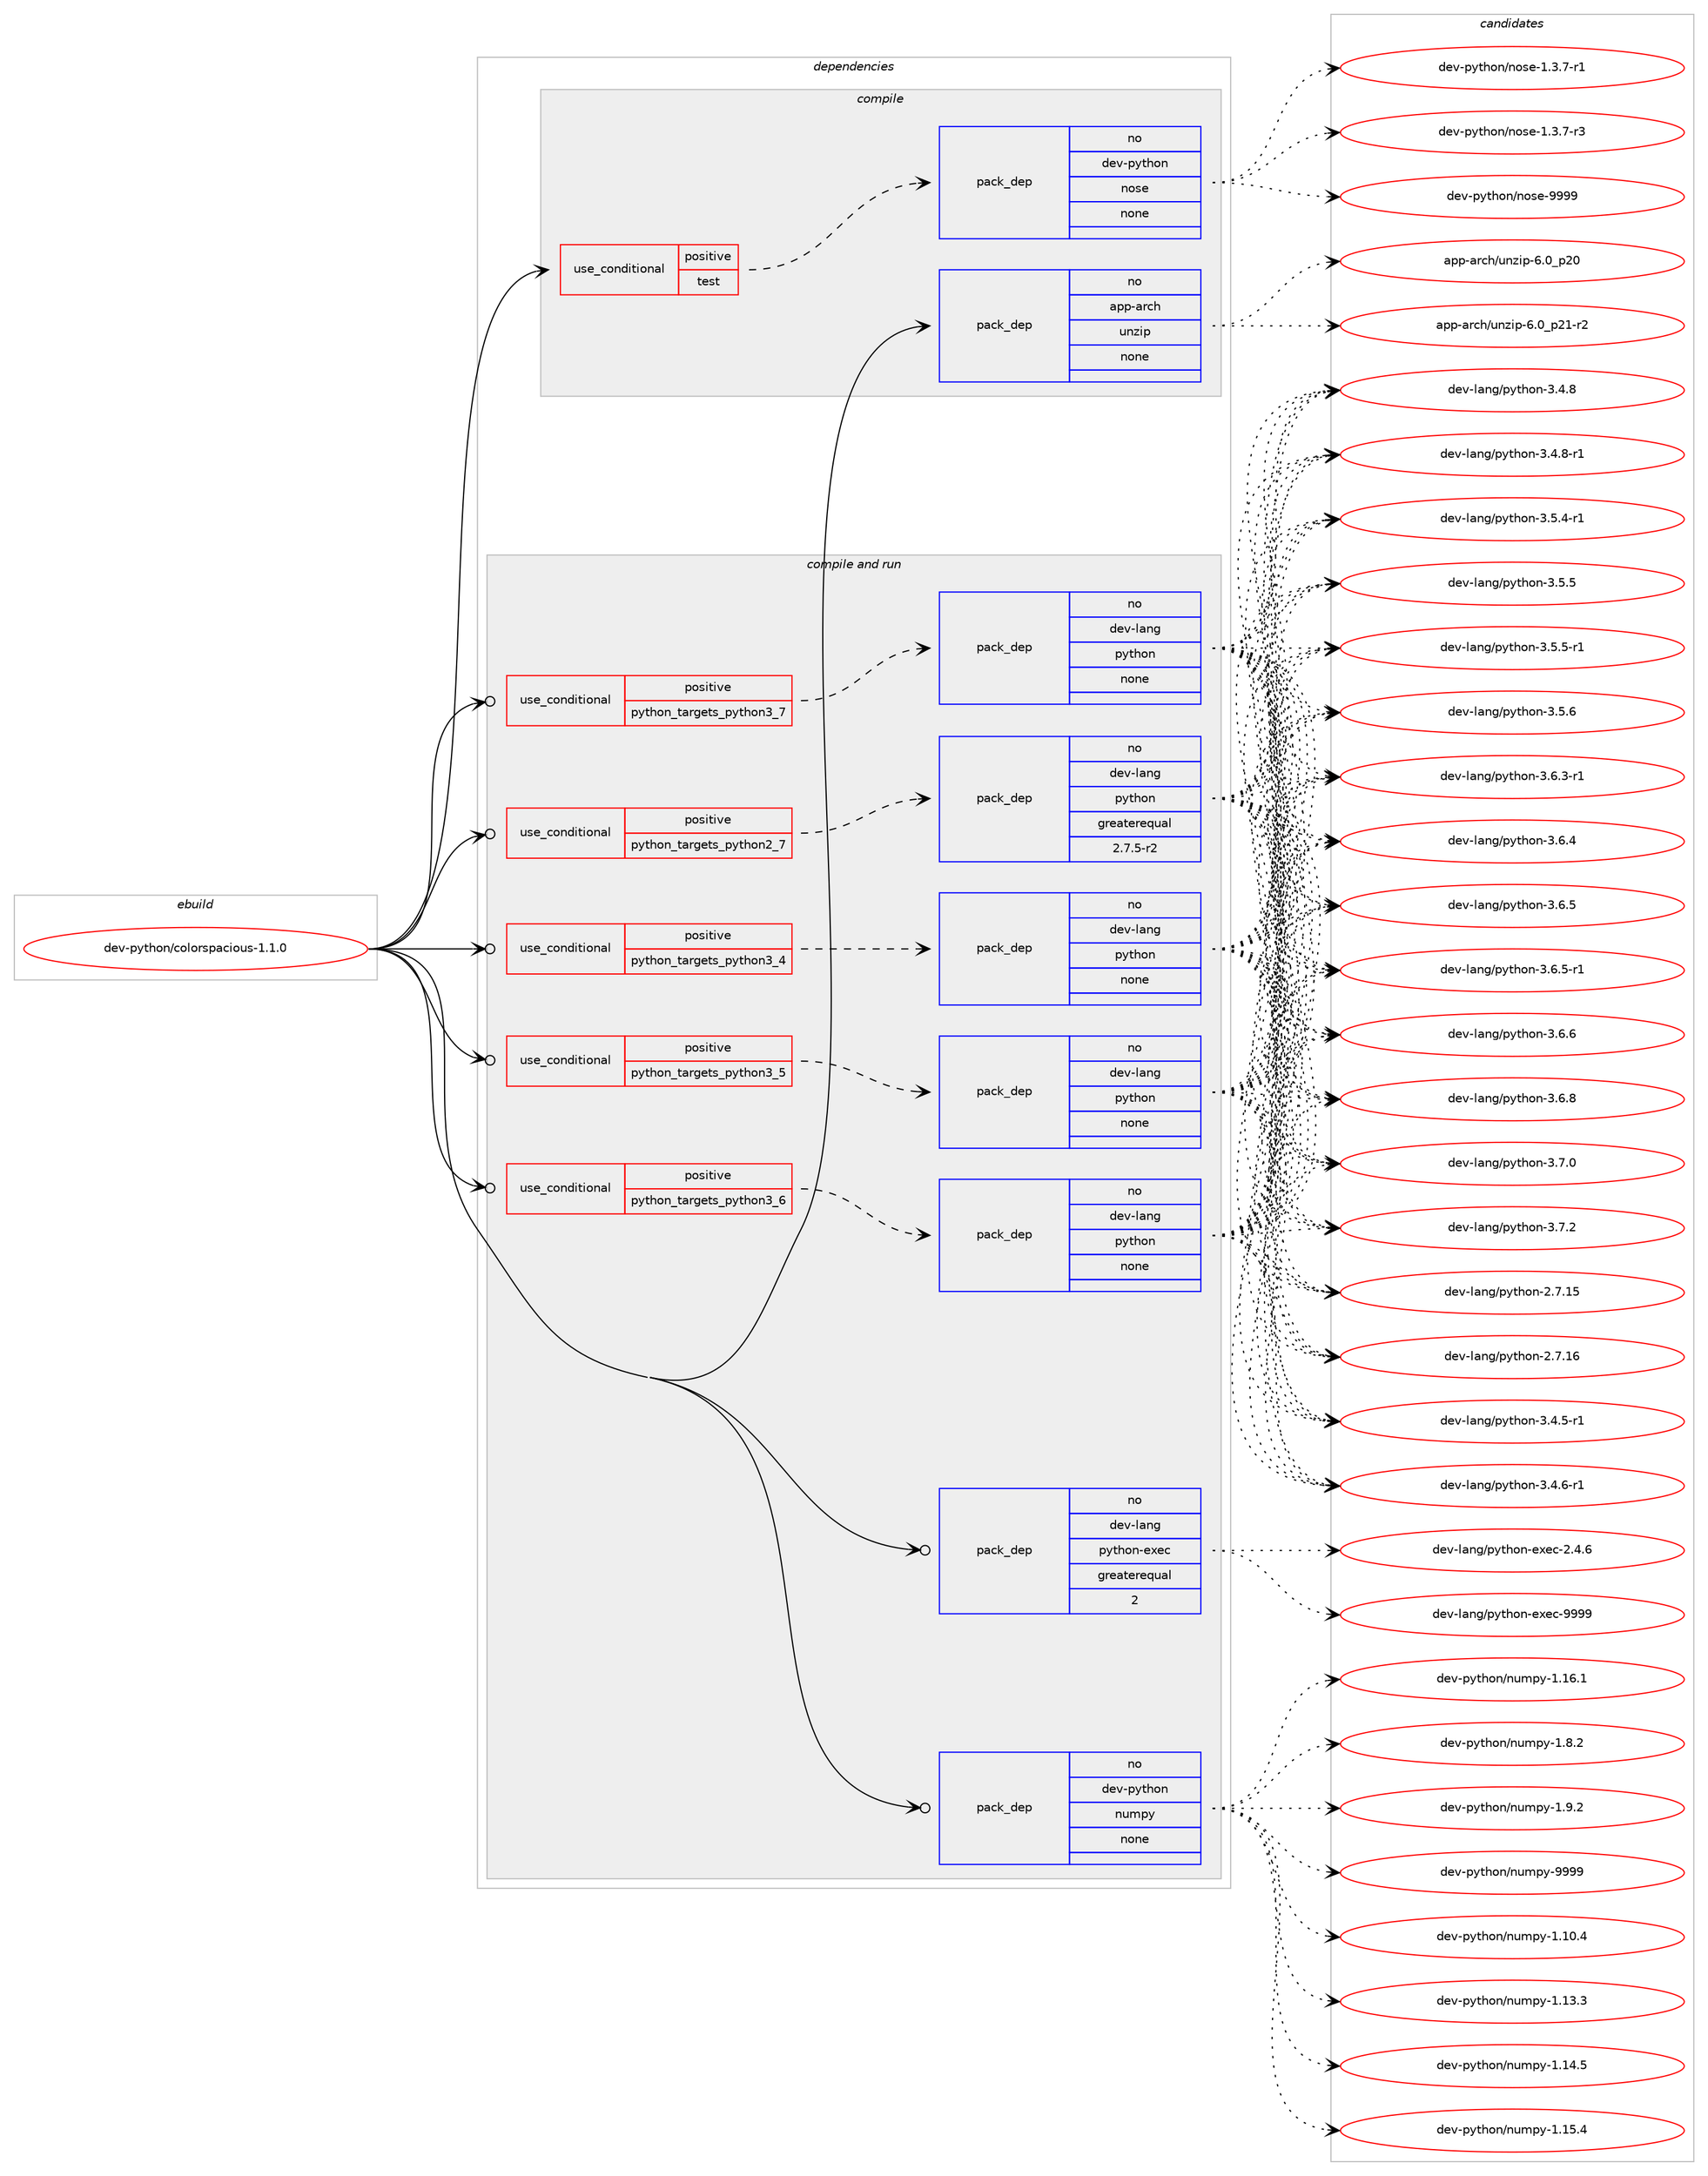 digraph prolog {

# *************
# Graph options
# *************

newrank=true;
concentrate=true;
compound=true;
graph [rankdir=LR,fontname=Helvetica,fontsize=10,ranksep=1.5];#, ranksep=2.5, nodesep=0.2];
edge  [arrowhead=vee];
node  [fontname=Helvetica,fontsize=10];

# **********
# The ebuild
# **********

subgraph cluster_leftcol {
color=gray;
rank=same;
label=<<i>ebuild</i>>;
id [label="dev-python/colorspacious-1.1.0", color=red, width=4, href="../dev-python/colorspacious-1.1.0.svg"];
}

# ****************
# The dependencies
# ****************

subgraph cluster_midcol {
color=gray;
label=<<i>dependencies</i>>;
subgraph cluster_compile {
fillcolor="#eeeeee";
style=filled;
label=<<i>compile</i>>;
subgraph cond372595 {
dependency1403976 [label=<<TABLE BORDER="0" CELLBORDER="1" CELLSPACING="0" CELLPADDING="4"><TR><TD ROWSPAN="3" CELLPADDING="10">use_conditional</TD></TR><TR><TD>positive</TD></TR><TR><TD>test</TD></TR></TABLE>>, shape=none, color=red];
subgraph pack1008146 {
dependency1403977 [label=<<TABLE BORDER="0" CELLBORDER="1" CELLSPACING="0" CELLPADDING="4" WIDTH="220"><TR><TD ROWSPAN="6" CELLPADDING="30">pack_dep</TD></TR><TR><TD WIDTH="110">no</TD></TR><TR><TD>dev-python</TD></TR><TR><TD>nose</TD></TR><TR><TD>none</TD></TR><TR><TD></TD></TR></TABLE>>, shape=none, color=blue];
}
dependency1403976:e -> dependency1403977:w [weight=20,style="dashed",arrowhead="vee"];
}
id:e -> dependency1403976:w [weight=20,style="solid",arrowhead="vee"];
subgraph pack1008147 {
dependency1403978 [label=<<TABLE BORDER="0" CELLBORDER="1" CELLSPACING="0" CELLPADDING="4" WIDTH="220"><TR><TD ROWSPAN="6" CELLPADDING="30">pack_dep</TD></TR><TR><TD WIDTH="110">no</TD></TR><TR><TD>app-arch</TD></TR><TR><TD>unzip</TD></TR><TR><TD>none</TD></TR><TR><TD></TD></TR></TABLE>>, shape=none, color=blue];
}
id:e -> dependency1403978:w [weight=20,style="solid",arrowhead="vee"];
}
subgraph cluster_compileandrun {
fillcolor="#eeeeee";
style=filled;
label=<<i>compile and run</i>>;
subgraph cond372596 {
dependency1403979 [label=<<TABLE BORDER="0" CELLBORDER="1" CELLSPACING="0" CELLPADDING="4"><TR><TD ROWSPAN="3" CELLPADDING="10">use_conditional</TD></TR><TR><TD>positive</TD></TR><TR><TD>python_targets_python2_7</TD></TR></TABLE>>, shape=none, color=red];
subgraph pack1008148 {
dependency1403980 [label=<<TABLE BORDER="0" CELLBORDER="1" CELLSPACING="0" CELLPADDING="4" WIDTH="220"><TR><TD ROWSPAN="6" CELLPADDING="30">pack_dep</TD></TR><TR><TD WIDTH="110">no</TD></TR><TR><TD>dev-lang</TD></TR><TR><TD>python</TD></TR><TR><TD>greaterequal</TD></TR><TR><TD>2.7.5-r2</TD></TR></TABLE>>, shape=none, color=blue];
}
dependency1403979:e -> dependency1403980:w [weight=20,style="dashed",arrowhead="vee"];
}
id:e -> dependency1403979:w [weight=20,style="solid",arrowhead="odotvee"];
subgraph cond372597 {
dependency1403981 [label=<<TABLE BORDER="0" CELLBORDER="1" CELLSPACING="0" CELLPADDING="4"><TR><TD ROWSPAN="3" CELLPADDING="10">use_conditional</TD></TR><TR><TD>positive</TD></TR><TR><TD>python_targets_python3_4</TD></TR></TABLE>>, shape=none, color=red];
subgraph pack1008149 {
dependency1403982 [label=<<TABLE BORDER="0" CELLBORDER="1" CELLSPACING="0" CELLPADDING="4" WIDTH="220"><TR><TD ROWSPAN="6" CELLPADDING="30">pack_dep</TD></TR><TR><TD WIDTH="110">no</TD></TR><TR><TD>dev-lang</TD></TR><TR><TD>python</TD></TR><TR><TD>none</TD></TR><TR><TD></TD></TR></TABLE>>, shape=none, color=blue];
}
dependency1403981:e -> dependency1403982:w [weight=20,style="dashed",arrowhead="vee"];
}
id:e -> dependency1403981:w [weight=20,style="solid",arrowhead="odotvee"];
subgraph cond372598 {
dependency1403983 [label=<<TABLE BORDER="0" CELLBORDER="1" CELLSPACING="0" CELLPADDING="4"><TR><TD ROWSPAN="3" CELLPADDING="10">use_conditional</TD></TR><TR><TD>positive</TD></TR><TR><TD>python_targets_python3_5</TD></TR></TABLE>>, shape=none, color=red];
subgraph pack1008150 {
dependency1403984 [label=<<TABLE BORDER="0" CELLBORDER="1" CELLSPACING="0" CELLPADDING="4" WIDTH="220"><TR><TD ROWSPAN="6" CELLPADDING="30">pack_dep</TD></TR><TR><TD WIDTH="110">no</TD></TR><TR><TD>dev-lang</TD></TR><TR><TD>python</TD></TR><TR><TD>none</TD></TR><TR><TD></TD></TR></TABLE>>, shape=none, color=blue];
}
dependency1403983:e -> dependency1403984:w [weight=20,style="dashed",arrowhead="vee"];
}
id:e -> dependency1403983:w [weight=20,style="solid",arrowhead="odotvee"];
subgraph cond372599 {
dependency1403985 [label=<<TABLE BORDER="0" CELLBORDER="1" CELLSPACING="0" CELLPADDING="4"><TR><TD ROWSPAN="3" CELLPADDING="10">use_conditional</TD></TR><TR><TD>positive</TD></TR><TR><TD>python_targets_python3_6</TD></TR></TABLE>>, shape=none, color=red];
subgraph pack1008151 {
dependency1403986 [label=<<TABLE BORDER="0" CELLBORDER="1" CELLSPACING="0" CELLPADDING="4" WIDTH="220"><TR><TD ROWSPAN="6" CELLPADDING="30">pack_dep</TD></TR><TR><TD WIDTH="110">no</TD></TR><TR><TD>dev-lang</TD></TR><TR><TD>python</TD></TR><TR><TD>none</TD></TR><TR><TD></TD></TR></TABLE>>, shape=none, color=blue];
}
dependency1403985:e -> dependency1403986:w [weight=20,style="dashed",arrowhead="vee"];
}
id:e -> dependency1403985:w [weight=20,style="solid",arrowhead="odotvee"];
subgraph cond372600 {
dependency1403987 [label=<<TABLE BORDER="0" CELLBORDER="1" CELLSPACING="0" CELLPADDING="4"><TR><TD ROWSPAN="3" CELLPADDING="10">use_conditional</TD></TR><TR><TD>positive</TD></TR><TR><TD>python_targets_python3_7</TD></TR></TABLE>>, shape=none, color=red];
subgraph pack1008152 {
dependency1403988 [label=<<TABLE BORDER="0" CELLBORDER="1" CELLSPACING="0" CELLPADDING="4" WIDTH="220"><TR><TD ROWSPAN="6" CELLPADDING="30">pack_dep</TD></TR><TR><TD WIDTH="110">no</TD></TR><TR><TD>dev-lang</TD></TR><TR><TD>python</TD></TR><TR><TD>none</TD></TR><TR><TD></TD></TR></TABLE>>, shape=none, color=blue];
}
dependency1403987:e -> dependency1403988:w [weight=20,style="dashed",arrowhead="vee"];
}
id:e -> dependency1403987:w [weight=20,style="solid",arrowhead="odotvee"];
subgraph pack1008153 {
dependency1403989 [label=<<TABLE BORDER="0" CELLBORDER="1" CELLSPACING="0" CELLPADDING="4" WIDTH="220"><TR><TD ROWSPAN="6" CELLPADDING="30">pack_dep</TD></TR><TR><TD WIDTH="110">no</TD></TR><TR><TD>dev-lang</TD></TR><TR><TD>python-exec</TD></TR><TR><TD>greaterequal</TD></TR><TR><TD>2</TD></TR></TABLE>>, shape=none, color=blue];
}
id:e -> dependency1403989:w [weight=20,style="solid",arrowhead="odotvee"];
subgraph pack1008154 {
dependency1403990 [label=<<TABLE BORDER="0" CELLBORDER="1" CELLSPACING="0" CELLPADDING="4" WIDTH="220"><TR><TD ROWSPAN="6" CELLPADDING="30">pack_dep</TD></TR><TR><TD WIDTH="110">no</TD></TR><TR><TD>dev-python</TD></TR><TR><TD>numpy</TD></TR><TR><TD>none</TD></TR><TR><TD></TD></TR></TABLE>>, shape=none, color=blue];
}
id:e -> dependency1403990:w [weight=20,style="solid",arrowhead="odotvee"];
}
subgraph cluster_run {
fillcolor="#eeeeee";
style=filled;
label=<<i>run</i>>;
}
}

# **************
# The candidates
# **************

subgraph cluster_choices {
rank=same;
color=gray;
label=<<i>candidates</i>>;

subgraph choice1008146 {
color=black;
nodesep=1;
choice10010111845112121116104111110471101111151014549465146554511449 [label="dev-python/nose-1.3.7-r1", color=red, width=4,href="../dev-python/nose-1.3.7-r1.svg"];
choice10010111845112121116104111110471101111151014549465146554511451 [label="dev-python/nose-1.3.7-r3", color=red, width=4,href="../dev-python/nose-1.3.7-r3.svg"];
choice10010111845112121116104111110471101111151014557575757 [label="dev-python/nose-9999", color=red, width=4,href="../dev-python/nose-9999.svg"];
dependency1403977:e -> choice10010111845112121116104111110471101111151014549465146554511449:w [style=dotted,weight="100"];
dependency1403977:e -> choice10010111845112121116104111110471101111151014549465146554511451:w [style=dotted,weight="100"];
dependency1403977:e -> choice10010111845112121116104111110471101111151014557575757:w [style=dotted,weight="100"];
}
subgraph choice1008147 {
color=black;
nodesep=1;
choice971121124597114991044711711012210511245544648951125048 [label="app-arch/unzip-6.0_p20", color=red, width=4,href="../app-arch/unzip-6.0_p20.svg"];
choice9711211245971149910447117110122105112455446489511250494511450 [label="app-arch/unzip-6.0_p21-r2", color=red, width=4,href="../app-arch/unzip-6.0_p21-r2.svg"];
dependency1403978:e -> choice971121124597114991044711711012210511245544648951125048:w [style=dotted,weight="100"];
dependency1403978:e -> choice9711211245971149910447117110122105112455446489511250494511450:w [style=dotted,weight="100"];
}
subgraph choice1008148 {
color=black;
nodesep=1;
choice10010111845108971101034711212111610411111045504655464953 [label="dev-lang/python-2.7.15", color=red, width=4,href="../dev-lang/python-2.7.15.svg"];
choice10010111845108971101034711212111610411111045504655464954 [label="dev-lang/python-2.7.16", color=red, width=4,href="../dev-lang/python-2.7.16.svg"];
choice1001011184510897110103471121211161041111104551465246534511449 [label="dev-lang/python-3.4.5-r1", color=red, width=4,href="../dev-lang/python-3.4.5-r1.svg"];
choice1001011184510897110103471121211161041111104551465246544511449 [label="dev-lang/python-3.4.6-r1", color=red, width=4,href="../dev-lang/python-3.4.6-r1.svg"];
choice100101118451089711010347112121116104111110455146524656 [label="dev-lang/python-3.4.8", color=red, width=4,href="../dev-lang/python-3.4.8.svg"];
choice1001011184510897110103471121211161041111104551465246564511449 [label="dev-lang/python-3.4.8-r1", color=red, width=4,href="../dev-lang/python-3.4.8-r1.svg"];
choice1001011184510897110103471121211161041111104551465346524511449 [label="dev-lang/python-3.5.4-r1", color=red, width=4,href="../dev-lang/python-3.5.4-r1.svg"];
choice100101118451089711010347112121116104111110455146534653 [label="dev-lang/python-3.5.5", color=red, width=4,href="../dev-lang/python-3.5.5.svg"];
choice1001011184510897110103471121211161041111104551465346534511449 [label="dev-lang/python-3.5.5-r1", color=red, width=4,href="../dev-lang/python-3.5.5-r1.svg"];
choice100101118451089711010347112121116104111110455146534654 [label="dev-lang/python-3.5.6", color=red, width=4,href="../dev-lang/python-3.5.6.svg"];
choice1001011184510897110103471121211161041111104551465446514511449 [label="dev-lang/python-3.6.3-r1", color=red, width=4,href="../dev-lang/python-3.6.3-r1.svg"];
choice100101118451089711010347112121116104111110455146544652 [label="dev-lang/python-3.6.4", color=red, width=4,href="../dev-lang/python-3.6.4.svg"];
choice100101118451089711010347112121116104111110455146544653 [label="dev-lang/python-3.6.5", color=red, width=4,href="../dev-lang/python-3.6.5.svg"];
choice1001011184510897110103471121211161041111104551465446534511449 [label="dev-lang/python-3.6.5-r1", color=red, width=4,href="../dev-lang/python-3.6.5-r1.svg"];
choice100101118451089711010347112121116104111110455146544654 [label="dev-lang/python-3.6.6", color=red, width=4,href="../dev-lang/python-3.6.6.svg"];
choice100101118451089711010347112121116104111110455146544656 [label="dev-lang/python-3.6.8", color=red, width=4,href="../dev-lang/python-3.6.8.svg"];
choice100101118451089711010347112121116104111110455146554648 [label="dev-lang/python-3.7.0", color=red, width=4,href="../dev-lang/python-3.7.0.svg"];
choice100101118451089711010347112121116104111110455146554650 [label="dev-lang/python-3.7.2", color=red, width=4,href="../dev-lang/python-3.7.2.svg"];
dependency1403980:e -> choice10010111845108971101034711212111610411111045504655464953:w [style=dotted,weight="100"];
dependency1403980:e -> choice10010111845108971101034711212111610411111045504655464954:w [style=dotted,weight="100"];
dependency1403980:e -> choice1001011184510897110103471121211161041111104551465246534511449:w [style=dotted,weight="100"];
dependency1403980:e -> choice1001011184510897110103471121211161041111104551465246544511449:w [style=dotted,weight="100"];
dependency1403980:e -> choice100101118451089711010347112121116104111110455146524656:w [style=dotted,weight="100"];
dependency1403980:e -> choice1001011184510897110103471121211161041111104551465246564511449:w [style=dotted,weight="100"];
dependency1403980:e -> choice1001011184510897110103471121211161041111104551465346524511449:w [style=dotted,weight="100"];
dependency1403980:e -> choice100101118451089711010347112121116104111110455146534653:w [style=dotted,weight="100"];
dependency1403980:e -> choice1001011184510897110103471121211161041111104551465346534511449:w [style=dotted,weight="100"];
dependency1403980:e -> choice100101118451089711010347112121116104111110455146534654:w [style=dotted,weight="100"];
dependency1403980:e -> choice1001011184510897110103471121211161041111104551465446514511449:w [style=dotted,weight="100"];
dependency1403980:e -> choice100101118451089711010347112121116104111110455146544652:w [style=dotted,weight="100"];
dependency1403980:e -> choice100101118451089711010347112121116104111110455146544653:w [style=dotted,weight="100"];
dependency1403980:e -> choice1001011184510897110103471121211161041111104551465446534511449:w [style=dotted,weight="100"];
dependency1403980:e -> choice100101118451089711010347112121116104111110455146544654:w [style=dotted,weight="100"];
dependency1403980:e -> choice100101118451089711010347112121116104111110455146544656:w [style=dotted,weight="100"];
dependency1403980:e -> choice100101118451089711010347112121116104111110455146554648:w [style=dotted,weight="100"];
dependency1403980:e -> choice100101118451089711010347112121116104111110455146554650:w [style=dotted,weight="100"];
}
subgraph choice1008149 {
color=black;
nodesep=1;
choice10010111845108971101034711212111610411111045504655464953 [label="dev-lang/python-2.7.15", color=red, width=4,href="../dev-lang/python-2.7.15.svg"];
choice10010111845108971101034711212111610411111045504655464954 [label="dev-lang/python-2.7.16", color=red, width=4,href="../dev-lang/python-2.7.16.svg"];
choice1001011184510897110103471121211161041111104551465246534511449 [label="dev-lang/python-3.4.5-r1", color=red, width=4,href="../dev-lang/python-3.4.5-r1.svg"];
choice1001011184510897110103471121211161041111104551465246544511449 [label="dev-lang/python-3.4.6-r1", color=red, width=4,href="../dev-lang/python-3.4.6-r1.svg"];
choice100101118451089711010347112121116104111110455146524656 [label="dev-lang/python-3.4.8", color=red, width=4,href="../dev-lang/python-3.4.8.svg"];
choice1001011184510897110103471121211161041111104551465246564511449 [label="dev-lang/python-3.4.8-r1", color=red, width=4,href="../dev-lang/python-3.4.8-r1.svg"];
choice1001011184510897110103471121211161041111104551465346524511449 [label="dev-lang/python-3.5.4-r1", color=red, width=4,href="../dev-lang/python-3.5.4-r1.svg"];
choice100101118451089711010347112121116104111110455146534653 [label="dev-lang/python-3.5.5", color=red, width=4,href="../dev-lang/python-3.5.5.svg"];
choice1001011184510897110103471121211161041111104551465346534511449 [label="dev-lang/python-3.5.5-r1", color=red, width=4,href="../dev-lang/python-3.5.5-r1.svg"];
choice100101118451089711010347112121116104111110455146534654 [label="dev-lang/python-3.5.6", color=red, width=4,href="../dev-lang/python-3.5.6.svg"];
choice1001011184510897110103471121211161041111104551465446514511449 [label="dev-lang/python-3.6.3-r1", color=red, width=4,href="../dev-lang/python-3.6.3-r1.svg"];
choice100101118451089711010347112121116104111110455146544652 [label="dev-lang/python-3.6.4", color=red, width=4,href="../dev-lang/python-3.6.4.svg"];
choice100101118451089711010347112121116104111110455146544653 [label="dev-lang/python-3.6.5", color=red, width=4,href="../dev-lang/python-3.6.5.svg"];
choice1001011184510897110103471121211161041111104551465446534511449 [label="dev-lang/python-3.6.5-r1", color=red, width=4,href="../dev-lang/python-3.6.5-r1.svg"];
choice100101118451089711010347112121116104111110455146544654 [label="dev-lang/python-3.6.6", color=red, width=4,href="../dev-lang/python-3.6.6.svg"];
choice100101118451089711010347112121116104111110455146544656 [label="dev-lang/python-3.6.8", color=red, width=4,href="../dev-lang/python-3.6.8.svg"];
choice100101118451089711010347112121116104111110455146554648 [label="dev-lang/python-3.7.0", color=red, width=4,href="../dev-lang/python-3.7.0.svg"];
choice100101118451089711010347112121116104111110455146554650 [label="dev-lang/python-3.7.2", color=red, width=4,href="../dev-lang/python-3.7.2.svg"];
dependency1403982:e -> choice10010111845108971101034711212111610411111045504655464953:w [style=dotted,weight="100"];
dependency1403982:e -> choice10010111845108971101034711212111610411111045504655464954:w [style=dotted,weight="100"];
dependency1403982:e -> choice1001011184510897110103471121211161041111104551465246534511449:w [style=dotted,weight="100"];
dependency1403982:e -> choice1001011184510897110103471121211161041111104551465246544511449:w [style=dotted,weight="100"];
dependency1403982:e -> choice100101118451089711010347112121116104111110455146524656:w [style=dotted,weight="100"];
dependency1403982:e -> choice1001011184510897110103471121211161041111104551465246564511449:w [style=dotted,weight="100"];
dependency1403982:e -> choice1001011184510897110103471121211161041111104551465346524511449:w [style=dotted,weight="100"];
dependency1403982:e -> choice100101118451089711010347112121116104111110455146534653:w [style=dotted,weight="100"];
dependency1403982:e -> choice1001011184510897110103471121211161041111104551465346534511449:w [style=dotted,weight="100"];
dependency1403982:e -> choice100101118451089711010347112121116104111110455146534654:w [style=dotted,weight="100"];
dependency1403982:e -> choice1001011184510897110103471121211161041111104551465446514511449:w [style=dotted,weight="100"];
dependency1403982:e -> choice100101118451089711010347112121116104111110455146544652:w [style=dotted,weight="100"];
dependency1403982:e -> choice100101118451089711010347112121116104111110455146544653:w [style=dotted,weight="100"];
dependency1403982:e -> choice1001011184510897110103471121211161041111104551465446534511449:w [style=dotted,weight="100"];
dependency1403982:e -> choice100101118451089711010347112121116104111110455146544654:w [style=dotted,weight="100"];
dependency1403982:e -> choice100101118451089711010347112121116104111110455146544656:w [style=dotted,weight="100"];
dependency1403982:e -> choice100101118451089711010347112121116104111110455146554648:w [style=dotted,weight="100"];
dependency1403982:e -> choice100101118451089711010347112121116104111110455146554650:w [style=dotted,weight="100"];
}
subgraph choice1008150 {
color=black;
nodesep=1;
choice10010111845108971101034711212111610411111045504655464953 [label="dev-lang/python-2.7.15", color=red, width=4,href="../dev-lang/python-2.7.15.svg"];
choice10010111845108971101034711212111610411111045504655464954 [label="dev-lang/python-2.7.16", color=red, width=4,href="../dev-lang/python-2.7.16.svg"];
choice1001011184510897110103471121211161041111104551465246534511449 [label="dev-lang/python-3.4.5-r1", color=red, width=4,href="../dev-lang/python-3.4.5-r1.svg"];
choice1001011184510897110103471121211161041111104551465246544511449 [label="dev-lang/python-3.4.6-r1", color=red, width=4,href="../dev-lang/python-3.4.6-r1.svg"];
choice100101118451089711010347112121116104111110455146524656 [label="dev-lang/python-3.4.8", color=red, width=4,href="../dev-lang/python-3.4.8.svg"];
choice1001011184510897110103471121211161041111104551465246564511449 [label="dev-lang/python-3.4.8-r1", color=red, width=4,href="../dev-lang/python-3.4.8-r1.svg"];
choice1001011184510897110103471121211161041111104551465346524511449 [label="dev-lang/python-3.5.4-r1", color=red, width=4,href="../dev-lang/python-3.5.4-r1.svg"];
choice100101118451089711010347112121116104111110455146534653 [label="dev-lang/python-3.5.5", color=red, width=4,href="../dev-lang/python-3.5.5.svg"];
choice1001011184510897110103471121211161041111104551465346534511449 [label="dev-lang/python-3.5.5-r1", color=red, width=4,href="../dev-lang/python-3.5.5-r1.svg"];
choice100101118451089711010347112121116104111110455146534654 [label="dev-lang/python-3.5.6", color=red, width=4,href="../dev-lang/python-3.5.6.svg"];
choice1001011184510897110103471121211161041111104551465446514511449 [label="dev-lang/python-3.6.3-r1", color=red, width=4,href="../dev-lang/python-3.6.3-r1.svg"];
choice100101118451089711010347112121116104111110455146544652 [label="dev-lang/python-3.6.4", color=red, width=4,href="../dev-lang/python-3.6.4.svg"];
choice100101118451089711010347112121116104111110455146544653 [label="dev-lang/python-3.6.5", color=red, width=4,href="../dev-lang/python-3.6.5.svg"];
choice1001011184510897110103471121211161041111104551465446534511449 [label="dev-lang/python-3.6.5-r1", color=red, width=4,href="../dev-lang/python-3.6.5-r1.svg"];
choice100101118451089711010347112121116104111110455146544654 [label="dev-lang/python-3.6.6", color=red, width=4,href="../dev-lang/python-3.6.6.svg"];
choice100101118451089711010347112121116104111110455146544656 [label="dev-lang/python-3.6.8", color=red, width=4,href="../dev-lang/python-3.6.8.svg"];
choice100101118451089711010347112121116104111110455146554648 [label="dev-lang/python-3.7.0", color=red, width=4,href="../dev-lang/python-3.7.0.svg"];
choice100101118451089711010347112121116104111110455146554650 [label="dev-lang/python-3.7.2", color=red, width=4,href="../dev-lang/python-3.7.2.svg"];
dependency1403984:e -> choice10010111845108971101034711212111610411111045504655464953:w [style=dotted,weight="100"];
dependency1403984:e -> choice10010111845108971101034711212111610411111045504655464954:w [style=dotted,weight="100"];
dependency1403984:e -> choice1001011184510897110103471121211161041111104551465246534511449:w [style=dotted,weight="100"];
dependency1403984:e -> choice1001011184510897110103471121211161041111104551465246544511449:w [style=dotted,weight="100"];
dependency1403984:e -> choice100101118451089711010347112121116104111110455146524656:w [style=dotted,weight="100"];
dependency1403984:e -> choice1001011184510897110103471121211161041111104551465246564511449:w [style=dotted,weight="100"];
dependency1403984:e -> choice1001011184510897110103471121211161041111104551465346524511449:w [style=dotted,weight="100"];
dependency1403984:e -> choice100101118451089711010347112121116104111110455146534653:w [style=dotted,weight="100"];
dependency1403984:e -> choice1001011184510897110103471121211161041111104551465346534511449:w [style=dotted,weight="100"];
dependency1403984:e -> choice100101118451089711010347112121116104111110455146534654:w [style=dotted,weight="100"];
dependency1403984:e -> choice1001011184510897110103471121211161041111104551465446514511449:w [style=dotted,weight="100"];
dependency1403984:e -> choice100101118451089711010347112121116104111110455146544652:w [style=dotted,weight="100"];
dependency1403984:e -> choice100101118451089711010347112121116104111110455146544653:w [style=dotted,weight="100"];
dependency1403984:e -> choice1001011184510897110103471121211161041111104551465446534511449:w [style=dotted,weight="100"];
dependency1403984:e -> choice100101118451089711010347112121116104111110455146544654:w [style=dotted,weight="100"];
dependency1403984:e -> choice100101118451089711010347112121116104111110455146544656:w [style=dotted,weight="100"];
dependency1403984:e -> choice100101118451089711010347112121116104111110455146554648:w [style=dotted,weight="100"];
dependency1403984:e -> choice100101118451089711010347112121116104111110455146554650:w [style=dotted,weight="100"];
}
subgraph choice1008151 {
color=black;
nodesep=1;
choice10010111845108971101034711212111610411111045504655464953 [label="dev-lang/python-2.7.15", color=red, width=4,href="../dev-lang/python-2.7.15.svg"];
choice10010111845108971101034711212111610411111045504655464954 [label="dev-lang/python-2.7.16", color=red, width=4,href="../dev-lang/python-2.7.16.svg"];
choice1001011184510897110103471121211161041111104551465246534511449 [label="dev-lang/python-3.4.5-r1", color=red, width=4,href="../dev-lang/python-3.4.5-r1.svg"];
choice1001011184510897110103471121211161041111104551465246544511449 [label="dev-lang/python-3.4.6-r1", color=red, width=4,href="../dev-lang/python-3.4.6-r1.svg"];
choice100101118451089711010347112121116104111110455146524656 [label="dev-lang/python-3.4.8", color=red, width=4,href="../dev-lang/python-3.4.8.svg"];
choice1001011184510897110103471121211161041111104551465246564511449 [label="dev-lang/python-3.4.8-r1", color=red, width=4,href="../dev-lang/python-3.4.8-r1.svg"];
choice1001011184510897110103471121211161041111104551465346524511449 [label="dev-lang/python-3.5.4-r1", color=red, width=4,href="../dev-lang/python-3.5.4-r1.svg"];
choice100101118451089711010347112121116104111110455146534653 [label="dev-lang/python-3.5.5", color=red, width=4,href="../dev-lang/python-3.5.5.svg"];
choice1001011184510897110103471121211161041111104551465346534511449 [label="dev-lang/python-3.5.5-r1", color=red, width=4,href="../dev-lang/python-3.5.5-r1.svg"];
choice100101118451089711010347112121116104111110455146534654 [label="dev-lang/python-3.5.6", color=red, width=4,href="../dev-lang/python-3.5.6.svg"];
choice1001011184510897110103471121211161041111104551465446514511449 [label="dev-lang/python-3.6.3-r1", color=red, width=4,href="../dev-lang/python-3.6.3-r1.svg"];
choice100101118451089711010347112121116104111110455146544652 [label="dev-lang/python-3.6.4", color=red, width=4,href="../dev-lang/python-3.6.4.svg"];
choice100101118451089711010347112121116104111110455146544653 [label="dev-lang/python-3.6.5", color=red, width=4,href="../dev-lang/python-3.6.5.svg"];
choice1001011184510897110103471121211161041111104551465446534511449 [label="dev-lang/python-3.6.5-r1", color=red, width=4,href="../dev-lang/python-3.6.5-r1.svg"];
choice100101118451089711010347112121116104111110455146544654 [label="dev-lang/python-3.6.6", color=red, width=4,href="../dev-lang/python-3.6.6.svg"];
choice100101118451089711010347112121116104111110455146544656 [label="dev-lang/python-3.6.8", color=red, width=4,href="../dev-lang/python-3.6.8.svg"];
choice100101118451089711010347112121116104111110455146554648 [label="dev-lang/python-3.7.0", color=red, width=4,href="../dev-lang/python-3.7.0.svg"];
choice100101118451089711010347112121116104111110455146554650 [label="dev-lang/python-3.7.2", color=red, width=4,href="../dev-lang/python-3.7.2.svg"];
dependency1403986:e -> choice10010111845108971101034711212111610411111045504655464953:w [style=dotted,weight="100"];
dependency1403986:e -> choice10010111845108971101034711212111610411111045504655464954:w [style=dotted,weight="100"];
dependency1403986:e -> choice1001011184510897110103471121211161041111104551465246534511449:w [style=dotted,weight="100"];
dependency1403986:e -> choice1001011184510897110103471121211161041111104551465246544511449:w [style=dotted,weight="100"];
dependency1403986:e -> choice100101118451089711010347112121116104111110455146524656:w [style=dotted,weight="100"];
dependency1403986:e -> choice1001011184510897110103471121211161041111104551465246564511449:w [style=dotted,weight="100"];
dependency1403986:e -> choice1001011184510897110103471121211161041111104551465346524511449:w [style=dotted,weight="100"];
dependency1403986:e -> choice100101118451089711010347112121116104111110455146534653:w [style=dotted,weight="100"];
dependency1403986:e -> choice1001011184510897110103471121211161041111104551465346534511449:w [style=dotted,weight="100"];
dependency1403986:e -> choice100101118451089711010347112121116104111110455146534654:w [style=dotted,weight="100"];
dependency1403986:e -> choice1001011184510897110103471121211161041111104551465446514511449:w [style=dotted,weight="100"];
dependency1403986:e -> choice100101118451089711010347112121116104111110455146544652:w [style=dotted,weight="100"];
dependency1403986:e -> choice100101118451089711010347112121116104111110455146544653:w [style=dotted,weight="100"];
dependency1403986:e -> choice1001011184510897110103471121211161041111104551465446534511449:w [style=dotted,weight="100"];
dependency1403986:e -> choice100101118451089711010347112121116104111110455146544654:w [style=dotted,weight="100"];
dependency1403986:e -> choice100101118451089711010347112121116104111110455146544656:w [style=dotted,weight="100"];
dependency1403986:e -> choice100101118451089711010347112121116104111110455146554648:w [style=dotted,weight="100"];
dependency1403986:e -> choice100101118451089711010347112121116104111110455146554650:w [style=dotted,weight="100"];
}
subgraph choice1008152 {
color=black;
nodesep=1;
choice10010111845108971101034711212111610411111045504655464953 [label="dev-lang/python-2.7.15", color=red, width=4,href="../dev-lang/python-2.7.15.svg"];
choice10010111845108971101034711212111610411111045504655464954 [label="dev-lang/python-2.7.16", color=red, width=4,href="../dev-lang/python-2.7.16.svg"];
choice1001011184510897110103471121211161041111104551465246534511449 [label="dev-lang/python-3.4.5-r1", color=red, width=4,href="../dev-lang/python-3.4.5-r1.svg"];
choice1001011184510897110103471121211161041111104551465246544511449 [label="dev-lang/python-3.4.6-r1", color=red, width=4,href="../dev-lang/python-3.4.6-r1.svg"];
choice100101118451089711010347112121116104111110455146524656 [label="dev-lang/python-3.4.8", color=red, width=4,href="../dev-lang/python-3.4.8.svg"];
choice1001011184510897110103471121211161041111104551465246564511449 [label="dev-lang/python-3.4.8-r1", color=red, width=4,href="../dev-lang/python-3.4.8-r1.svg"];
choice1001011184510897110103471121211161041111104551465346524511449 [label="dev-lang/python-3.5.4-r1", color=red, width=4,href="../dev-lang/python-3.5.4-r1.svg"];
choice100101118451089711010347112121116104111110455146534653 [label="dev-lang/python-3.5.5", color=red, width=4,href="../dev-lang/python-3.5.5.svg"];
choice1001011184510897110103471121211161041111104551465346534511449 [label="dev-lang/python-3.5.5-r1", color=red, width=4,href="../dev-lang/python-3.5.5-r1.svg"];
choice100101118451089711010347112121116104111110455146534654 [label="dev-lang/python-3.5.6", color=red, width=4,href="../dev-lang/python-3.5.6.svg"];
choice1001011184510897110103471121211161041111104551465446514511449 [label="dev-lang/python-3.6.3-r1", color=red, width=4,href="../dev-lang/python-3.6.3-r1.svg"];
choice100101118451089711010347112121116104111110455146544652 [label="dev-lang/python-3.6.4", color=red, width=4,href="../dev-lang/python-3.6.4.svg"];
choice100101118451089711010347112121116104111110455146544653 [label="dev-lang/python-3.6.5", color=red, width=4,href="../dev-lang/python-3.6.5.svg"];
choice1001011184510897110103471121211161041111104551465446534511449 [label="dev-lang/python-3.6.5-r1", color=red, width=4,href="../dev-lang/python-3.6.5-r1.svg"];
choice100101118451089711010347112121116104111110455146544654 [label="dev-lang/python-3.6.6", color=red, width=4,href="../dev-lang/python-3.6.6.svg"];
choice100101118451089711010347112121116104111110455146544656 [label="dev-lang/python-3.6.8", color=red, width=4,href="../dev-lang/python-3.6.8.svg"];
choice100101118451089711010347112121116104111110455146554648 [label="dev-lang/python-3.7.0", color=red, width=4,href="../dev-lang/python-3.7.0.svg"];
choice100101118451089711010347112121116104111110455146554650 [label="dev-lang/python-3.7.2", color=red, width=4,href="../dev-lang/python-3.7.2.svg"];
dependency1403988:e -> choice10010111845108971101034711212111610411111045504655464953:w [style=dotted,weight="100"];
dependency1403988:e -> choice10010111845108971101034711212111610411111045504655464954:w [style=dotted,weight="100"];
dependency1403988:e -> choice1001011184510897110103471121211161041111104551465246534511449:w [style=dotted,weight="100"];
dependency1403988:e -> choice1001011184510897110103471121211161041111104551465246544511449:w [style=dotted,weight="100"];
dependency1403988:e -> choice100101118451089711010347112121116104111110455146524656:w [style=dotted,weight="100"];
dependency1403988:e -> choice1001011184510897110103471121211161041111104551465246564511449:w [style=dotted,weight="100"];
dependency1403988:e -> choice1001011184510897110103471121211161041111104551465346524511449:w [style=dotted,weight="100"];
dependency1403988:e -> choice100101118451089711010347112121116104111110455146534653:w [style=dotted,weight="100"];
dependency1403988:e -> choice1001011184510897110103471121211161041111104551465346534511449:w [style=dotted,weight="100"];
dependency1403988:e -> choice100101118451089711010347112121116104111110455146534654:w [style=dotted,weight="100"];
dependency1403988:e -> choice1001011184510897110103471121211161041111104551465446514511449:w [style=dotted,weight="100"];
dependency1403988:e -> choice100101118451089711010347112121116104111110455146544652:w [style=dotted,weight="100"];
dependency1403988:e -> choice100101118451089711010347112121116104111110455146544653:w [style=dotted,weight="100"];
dependency1403988:e -> choice1001011184510897110103471121211161041111104551465446534511449:w [style=dotted,weight="100"];
dependency1403988:e -> choice100101118451089711010347112121116104111110455146544654:w [style=dotted,weight="100"];
dependency1403988:e -> choice100101118451089711010347112121116104111110455146544656:w [style=dotted,weight="100"];
dependency1403988:e -> choice100101118451089711010347112121116104111110455146554648:w [style=dotted,weight="100"];
dependency1403988:e -> choice100101118451089711010347112121116104111110455146554650:w [style=dotted,weight="100"];
}
subgraph choice1008153 {
color=black;
nodesep=1;
choice1001011184510897110103471121211161041111104510112010199455046524654 [label="dev-lang/python-exec-2.4.6", color=red, width=4,href="../dev-lang/python-exec-2.4.6.svg"];
choice10010111845108971101034711212111610411111045101120101994557575757 [label="dev-lang/python-exec-9999", color=red, width=4,href="../dev-lang/python-exec-9999.svg"];
dependency1403989:e -> choice1001011184510897110103471121211161041111104510112010199455046524654:w [style=dotted,weight="100"];
dependency1403989:e -> choice10010111845108971101034711212111610411111045101120101994557575757:w [style=dotted,weight="100"];
}
subgraph choice1008154 {
color=black;
nodesep=1;
choice100101118451121211161041111104711011710911212145494649484652 [label="dev-python/numpy-1.10.4", color=red, width=4,href="../dev-python/numpy-1.10.4.svg"];
choice100101118451121211161041111104711011710911212145494649514651 [label="dev-python/numpy-1.13.3", color=red, width=4,href="../dev-python/numpy-1.13.3.svg"];
choice100101118451121211161041111104711011710911212145494649524653 [label="dev-python/numpy-1.14.5", color=red, width=4,href="../dev-python/numpy-1.14.5.svg"];
choice100101118451121211161041111104711011710911212145494649534652 [label="dev-python/numpy-1.15.4", color=red, width=4,href="../dev-python/numpy-1.15.4.svg"];
choice100101118451121211161041111104711011710911212145494649544649 [label="dev-python/numpy-1.16.1", color=red, width=4,href="../dev-python/numpy-1.16.1.svg"];
choice1001011184511212111610411111047110117109112121454946564650 [label="dev-python/numpy-1.8.2", color=red, width=4,href="../dev-python/numpy-1.8.2.svg"];
choice1001011184511212111610411111047110117109112121454946574650 [label="dev-python/numpy-1.9.2", color=red, width=4,href="../dev-python/numpy-1.9.2.svg"];
choice10010111845112121116104111110471101171091121214557575757 [label="dev-python/numpy-9999", color=red, width=4,href="../dev-python/numpy-9999.svg"];
dependency1403990:e -> choice100101118451121211161041111104711011710911212145494649484652:w [style=dotted,weight="100"];
dependency1403990:e -> choice100101118451121211161041111104711011710911212145494649514651:w [style=dotted,weight="100"];
dependency1403990:e -> choice100101118451121211161041111104711011710911212145494649524653:w [style=dotted,weight="100"];
dependency1403990:e -> choice100101118451121211161041111104711011710911212145494649534652:w [style=dotted,weight="100"];
dependency1403990:e -> choice100101118451121211161041111104711011710911212145494649544649:w [style=dotted,weight="100"];
dependency1403990:e -> choice1001011184511212111610411111047110117109112121454946564650:w [style=dotted,weight="100"];
dependency1403990:e -> choice1001011184511212111610411111047110117109112121454946574650:w [style=dotted,weight="100"];
dependency1403990:e -> choice10010111845112121116104111110471101171091121214557575757:w [style=dotted,weight="100"];
}
}

}
